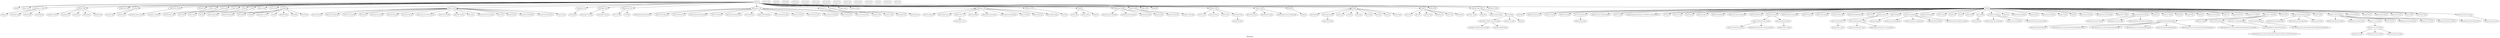 digraph Resources {
    label = "Resources"
    "Archive::Download[apache-storm-0.9.6.tar.gz]" [
        fontsize = 8,
        label = "Archive::Download[apache-storm-0.9.6.tar.gz]"
    ]

    "Anchor[zookeeper::end]" [
        fontsize = 8,
        label = "Anchor[zookeeper::end]"
    ]

    "File[/etc/init.d/kafka]" [
        fontsize = 8,
        label = "File[/etc/init.d/kafka]"
    ]

    "Package[stompjs]" [
        fontsize = 8,
        label = "Package[stompjs]"
    ]

    "Package[cron]" [
        fontsize = 8,
        label = "Package[cron]"
    ]

    "Exec[untar-kafka-package]" [
        fontsize = 8,
        label = "Exec[untar-kafka-package]"
    ]

    "Exec[apt_update]" [
        fontsize = 8,
        label = "Exec[apt_update]"
    ]

    "Archive::Extract[apache-storm-0.9.6]" [
        fontsize = 8,
        label = "Archive::Extract[apache-storm-0.9.6]"
    ]

    "Exec[purge_plugin_transport-couchbase_old]" [
        fontsize = 8,
        label = "Exec[purge_plugin_transport-couchbase_old]"
    ]

    "File[/etc/default/jetty]" [
        fontsize = 8,
        label = "File[/etc/default/jetty]"
    ]

    "Exec[download-kafka-package]" [
        fontsize = 8,
        label = "Exec[download-kafka-package]"
    ]

    "File[/etc/nginx/nginx.conf]" [
        fontsize = 8,
        label = "File[/etc/nginx/nginx.conf]"
    ]

    "File[/opt/jetty/webapps/private.war]" [
        fontsize = 8,
        label = "File[/opt/jetty/webapps/private.war]"
    ]

    "Vcsrepo[/usr/src/servioticy]" [
        fontsize = 8,
        label = "Vcsrepo[/usr/src/servioticy]"
    ]

    "Exec[apache-storm-0.9.6 unpack]" [
        fontsize = 8,
        label = "Exec[apache-storm-0.9.6 unpack]"
    ]

    "File[/etc/nginx/sites-available/localhost.conf]" [
        fontsize = 8,
        label = "File[/etc/nginx/sites-available/localhost.conf]"
    ]

    "Exec[pip_install_Flask]" [
        fontsize = 8,
        label = "Exec[pip_install_Flask]"
    ]

    "File[/var/lib/zookeeper/myid]" [
        fontsize = 8,
        label = "File[/var/lib/zookeeper/myid]"
    ]

    "Class[Stdlib]" [
        fontsize = 8,
        label = "Class[Stdlib]"
    ]

    "Wget::Fetch[jetty_download]" [
        fontsize = 8,
        label = "Wget::Fetch[jetty_download]"
    ]

    "File[/usr/bin/start-servioticy]" [
        fontsize = 8,
        label = "File[/usr/bin/start-servioticy]"
    ]

    "Maven::Environment[maven-env]" [
        fontsize = 8,
        label = "Maven::Environment[maven-env]"
    ]

    "Exec[wget-couchbase-server-source]" [
        fontsize = 8,
        label = "Exec[wget-couchbase-server-source]"
    ]

    "File[/etc/nginx/conf.d/default.conf]" [
        fontsize = 8,
        label = "File[/etc/nginx/conf.d/default.conf]"
    ]

    "Datacat_fragment[127.0.0.1]" [
        fontsize = 8,
        label = "Datacat_fragment[127.0.0.1]"
    ]

    "Anchor[apt::ppa::ppa:webupd8team/java]" [
        fontsize = 8,
        label = "Anchor[apt::ppa::ppa:webupd8team/java]"
    ]

    "Exec[mkdir_datadir_elasticsearch_serviolastic]" [
        fontsize = 8,
        label = "Exec[mkdir_datadir_elasticsearch_serviolastic]"
    ]

    "File[/etc/nginx/conf.d/proxy.conf]" [
        fontsize = 8,
        label = "File[/etc/nginx/conf.d/proxy.conf]"
    ]

    "Exec[jetty_untar]" [
        fontsize = 8,
        label = "Exec[jetty_untar]"
    ]

    "File[/opt/apache-storm-0.9.6/logback/cluster.xml]" [
        fontsize = 8,
        label = "File[/opt/apache-storm-0.9.6/logback/cluster.xml]"
    ]

    "Class[Java::Params]" [
        fontsize = 8,
        label = "Class[Java::Params]"
    ]

    "File_line[cross_origin]" [
        fontsize = 8,
        label = "File_line[cross_origin]"
    ]

    "File[/var/lib/puppet/concat]" [
        fontsize = 8,
        label = "File[/var/lib/puppet/concat]"
    ]

    "Exec[wget-jetty_download]" [
        fontsize = 8,
        label = "Exec[wget-jetty_download]"
    ]

    "Exec[install_plugin_mobz/elasticsearch-head]" [
        fontsize = 8,
        label = "Exec[install_plugin_mobz/elasticsearch-head]"
    ]

    "Exec[maven-untar]" [
        fontsize = 8,
        label = "Exec[maven-untar]"
    ]

    "File[/opt/servioticy-dispatcher/dispatcher-0.4.3-SNAPSHOT-jar-with-dependencies.jar]" [
        fontsize = 8,
        label = "File[/opt/servioticy-dispatcher/dispatcher-0.4.3-SNAPSHOT-jar-with-dependencies.jar]"
    ]

    "Stage[deploy_infra]" [
        fontsize = 8,
        label = "Stage[deploy_infra]"
    ]

    "File[/var/lib/puppet/concat/_etc_nginx_sites-available_localhost.conf/fragments.concat.out]" [
        fontsize = 8,
        label = "File[/var/lib/puppet/concat/_etc_nginx_sites-available_localhost.conf/fragments.concat.out]"
    ]

    "Apt_key[Add key: 7BD9BF62 from Apt::Source nginx]" [
        fontsize = 8,
        label = "Apt_key[Add key: 7BD9BF62 from Apt::Source nginx]"
    ]

    "Exec[stop-jetty]" [
        fontsize = 8,
        label = "Exec[stop-jetty]"
    ]

    "File[/tmp/nginx.d]" [
        fontsize = 8,
        label = "File[/tmp/nginx.d]"
    ]

    "File[/lib/systemd/system/elasticsearch.service]" [
        fontsize = 8,
        label = "File[/lib/systemd/system/elasticsearch.service]"
    ]

    "Exec[set-licence-seen]" [
        fontsize = 8,
        label = "Exec[set-licence-seen]"
    ]

    "File[/usr/local/bin/mvn]" [
        fontsize = 8,
        label = "File[/usr/local/bin/mvn]"
    ]

    "Package[couchbase]" [
        fontsize = 8,
        label = "Package[couchbase]"
    ]

    "File[/var/lib/puppet/concat/_etc_nginx_sites-available_localhost.conf/fragments]" [
        fontsize = 8,
        label = "File[/var/lib/puppet/concat/_etc_nginx_sites-available_localhost.conf/fragments]"
    ]

    "File[/opt/apache-apollo-1.7]" [
        fontsize = 8,
        label = "File[/opt/apache-apollo-1.7]"
    ]

    "File[/etc/elasticsearch/logging.yml]" [
        fontsize = 8,
        label = "File[/etc/elasticsearch/logging.yml]"
    ]

    "File[/home/vagrant/README.txt]" [
        fontsize = 8,
        label = "File[/home/vagrant/README.txt]"
    ]

    "Anchor[apt_key 7BD9BF62 present]" [
        fontsize = 8,
        label = "Anchor[apt_key 7BD9BF62 present]"
    ]

    "File[/opt/servioticy-dispatcher/dispatcher.xml]" [
        fontsize = 8,
        label = "File[/opt/servioticy-dispatcher/dispatcher.xml]"
    ]

    "File[/etc/zookeeper/conf/zoo.cfg]" [
        fontsize = 8,
        label = "File[/etc/zookeeper/conf/zoo.cfg]"
    ]

    "File[/opt/jetty/webapps/root.war]" [
        fontsize = 8,
        label = "File[/opt/jetty/webapps/root.war]"
    ]

    "Anchor[nginx::apt_repo]" [
        fontsize = 8,
        label = "Anchor[nginx::apt_repo]"
    ]

    "File[/var/lib/puppet/concat/_etc_nginx_sites-available_localhost.conf]" [
        fontsize = 8,
        label = "File[/var/lib/puppet/concat/_etc_nginx_sites-available_localhost.conf]"
    ]

    "File[/etc/elasticsearch/serviolastic/scripts]" [
        fontsize = 8,
        label = "File[/etc/elasticsearch/serviolastic/scripts]"
    ]

    "Class[Zookeeper::Os::Debian]" [
        fontsize = 8,
        label = "Class[Zookeeper::Os::Debian]"
    ]

    "Archive[apache-storm-0.9.6]" [
        fontsize = 8,
        label = "Archive[apache-storm-0.9.6]"
    ]

    "File[/opt/servibroker/etc/groups.properties]" [
        fontsize = 8,
        label = "File[/opt/servibroker/etc/groups.properties]"
    ]

    "Exec[add-apt-repository-ppa:chris-lea/node.js]" [
        fontsize = 8,
        label = "Exec[add-apt-repository-ppa:chris-lea/node.js]"
    ]

    "Elasticsearch::Service[serviolastic]" [
        fontsize = 8,
        label = "Elasticsearch::Service[serviolastic]"
    ]

    "Class[Python::Install]" [
        fontsize = 8,
        label = "Class[Python::Install]"
    ]

    "Package[couchbase-server]" [
        fontsize = 8,
        label = "Package[couchbase-server]"
    ]

    "Class[Kafka::Broker::Install]" [
        fontsize = 8,
        label = "Class[Kafka::Broker::Install]"
    ]

    "Zookeeper::Host[127.0.0.1]" [
        fontsize = 8,
        label = "Zookeeper::Host[127.0.0.1]"
    ]

    "File[/usr/share/elasticsearch/bin]" [
        fontsize = 8,
        label = "File[/usr/share/elasticsearch/bin]"
    ]

    "File[/usr/share/elasticsearch/templates_import]" [
        fontsize = 8,
        label = "File[/usr/share/elasticsearch/templates_import]"
    ]

    "Class[Nginx]" [
        fontsize = 8,
        label = "Class[Nginx]"
    ]

    "File[sources.list.d]" [
        fontsize = 8,
        label = "File[sources.list.d]"
    ]

    "Package[python-virtualenv]" [
        fontsize = 8,
        label = "Package[python-virtualenv]"
    ]

    "File[01proxy]" [
        fontsize = 8,
        label = "File[01proxy]"
    ]

    "File[/opt/servioticy-dispatcher]" [
        fontsize = 8,
        label = "File[/opt/servioticy-dispatcher]"
    ]

    "Vcsrepo[/opt/servioticy-bridge]" [
        fontsize = 8,
        label = "Vcsrepo[/opt/servioticy-bridge]"
    ]

    "File[/home/vagrant/README.demos.txt]" [
        fontsize = 8,
        label = "File[/home/vagrant/README.demos.txt]"
    ]

    "File[/var/log/kafka]" [
        fontsize = 8,
        label = "File[/var/log/kafka]"
    ]

    "File[/data/demo]" [
        fontsize = 8,
        label = "File[/data/demo]"
    ]

    "File[/etc/init.d/elasticsearch]" [
        fontsize = 8,
        label = "File[/etc/init.d/elasticsearch]"
    ]

    "Archive[apache-apollo-1.7]" [
        fontsize = 8,
        label = "Archive[apache-apollo-1.7]"
    ]

    "Python::Pip[simplejson]" [
        fontsize = 8,
        label = "Python::Pip[simplejson]"
    ]

    "Anchor[python::end]" [
        fontsize = 8,
        label = "Anchor[python::end]"
    ]

    "Class[Kafka::Broker::Config]" [
        fontsize = 8,
        label = "Class[Kafka::Broker::Config]"
    ]

    "File[/var/lib/puppet/concat/_etc_nginx_sites-available_localhost.conf/fragments/500_fd0b234173aed6ab4786b7032214c741]" [
        fontsize = 8,
        label = "File[/var/lib/puppet/concat/_etc_nginx_sites-available_localhost.conf/fragments/500_fd0b234173aed6ab4786b7032214c741]"
    ]

    "Anchor[apt::ppa::ppa:chris-lea/node.js]" [
        fontsize = 8,
        label = "Anchor[apt::ppa::ppa:chris-lea/node.js]"
    ]

    "File[/var/nginx/client_body_temp]" [
        fontsize = 8,
        label = "File[/var/nginx/client_body_temp]"
    ]

    "Anchor[elasticsearch::begin]" [
        fontsize = 8,
        label = "Anchor[elasticsearch::begin]"
    ]

    "Class[Stdlib::Stages]" [
        fontsize = 8,
        label = "Class[Stdlib::Stages]"
    ]

    "Elasticsearch::Service::Init[serviolastic]" [
        fontsize = 8,
        label = "Elasticsearch::Service::Init[serviolastic]"
    ]

    "Concat[/etc/nginx/sites-available/localhost.conf]" [
        fontsize = 8,
        label = "Concat[/etc/nginx/sites-available/localhost.conf]"
    ]

    "Group[kafka]" [
        fontsize = 8,
        label = "Group[kafka]"
    ]

    "Apt::Ppa[ppa:webupd8team/java]" [
        fontsize = 8,
        label = "Apt::Ppa[ppa:webupd8team/java]"
    ]

    "File[/var/log/zookeeper]" [
        fontsize = 8,
        label = "File[/var/log/zookeeper]"
    ]

    "Stage[deploy]" [
        fontsize = 8,
        label = "Stage[deploy]"
    ]

    "Exec[concat_/etc/nginx/sites-available/localhost.conf]" [
        fontsize = 8,
        label = "Exec[concat_/etc/nginx/sites-available/localhost.conf]"
    ]

    "Exec[apache-apollo-1.7 unpack]" [
        fontsize = 8,
        label = "Exec[apache-apollo-1.7 unpack]"
    ]

    "File[/data/elasticsearch]" [
        fontsize = 8,
        label = "File[/data/elasticsearch]"
    ]

    "Anchor[nginx::package::end]" [
        fontsize = 8,
        label = "Anchor[nginx::package::end]"
    ]

    "Class[Java::Config]" [
        fontsize = 8,
        label = "Class[Java::Config]"
    ]

    "Class[Elasticsearch]" [
        fontsize = 8,
        label = "Class[Elasticsearch]"
    ]

    "Class[Apt::Update]" [
        fontsize = 8,
        label = "Class[Apt::Update]"
    ]

    "File[/etc/elasticsearch/elasticsearch.yml]" [
        fontsize = 8,
        label = "File[/etc/elasticsearch/elasticsearch.yml]"
    ]

    "File[/etc/elasticsearch]" [
        fontsize = 8,
        label = "File[/etc/elasticsearch]"
    ]

    "File[/tmp/mysql-server.response]" [
        fontsize = 8,
        label = "File[/tmp/mysql-server.response]"
    ]

    "File[/var/lib/puppet/concat/bin]" [
        fontsize = 8,
        label = "File[/var/lib/puppet/concat/bin]"
    ]

    "Apt::Key[Add key: 7BD9BF62 from Apt::Source nginx]" [
        fontsize = 8,
        label = "Apt::Key[Add key: 7BD9BF62 from Apt::Source nginx]"
    ]

    "Class[Motd]" [
        fontsize = 8,
        label = "Class[Motd]"
    ]

    "Class[Git]" [
        fontsize = 8,
        label = "Class[Git]"
    ]

    "File[/opt/kafka-2.10-0.8.2.2]" [
        fontsize = 8,
        label = "File[/opt/kafka-2.10-0.8.2.2]"
    ]

    "Exec[add-apt-repository-ppa:webupd8team/java]" [
        fontsize = 8,
        label = "Exec[add-apt-repository-ppa:webupd8team/java]"
    ]

    "Anchor[nginx::begin]" [
        fontsize = 8,
        label = "Anchor[nginx::begin]"
    ]

    "Class[Nginx::Params]" [
        fontsize = 8,
        label = "Class[Nginx::Params]"
    ]

    "File[/data/couchbase]" [
        fontsize = 8,
        label = "File[/data/couchbase]"
    ]

    "Anchor[nginx::package::begin]" [
        fontsize = 8,
        label = "Anchor[nginx::package::begin]"
    ]

    "File[/etc/nginx/sites-enabled]" [
        fontsize = 8,
        label = "File[/etc/nginx/sites-enabled]"
    ]

    "Service[jetty]" [
        fontsize = 8,
        label = "Service[jetty]"
    ]

    "Augeas[defaults_serviolastic]" [
        fontsize = 8,
        label = "Augeas[defaults_serviolastic]"
    ]

    "Class[Motd::Params]" [
        fontsize = 8,
        label = "Class[Motd::Params]"
    ]

    "Package[unzip]" [
        fontsize = 8,
        label = "Package[unzip]"
    ]

    "Augeas[/etc/default/elasticsearch]" [
        fontsize = 8,
        label = "Augeas[/etc/default/elasticsearch]"
    ]

    "Exec[install_plugin_transport-couchbase]" [
        fontsize = 8,
        label = "Exec[install_plugin_transport-couchbase]"
    ]

    "File[/usr/share/elasticsearch/scripts]" [
        fontsize = 8,
        label = "File[/usr/share/elasticsearch/scripts]"
    ]

    "Anchor[zookeeper::install::begin]" [
        fontsize = 8,
        label = "Anchor[zookeeper::install::begin]"
    ]

    "File[localhost.conf symlink]" [
        fontsize = 8,
        label = "File[localhost.conf symlink]"
    ]

    "File[/opt/kafka/config/server.properties]" [
        fontsize = 8,
        label = "File[/opt/kafka/config/server.properties]"
    ]

    "Class[Kafka]" [
        fontsize = 8,
        label = "Class[Kafka]"
    ]

    "File[/data]" [
        fontsize = 8,
        label = "File[/data]"
    ]

    "Class[Nginx::Config]" [
        fontsize = 8,
        label = "Class[Nginx::Config]"
    ]

    "File[/data/userDB]" [
        fontsize = 8,
        label = "File[/data/userDB]"
    ]

    "File[/usr/share/elasticsearch]" [
        fontsize = 8,
        label = "File[/usr/share/elasticsearch]"
    ]

    "Cron[zookeeper-cleanup]" [
        fontsize = 8,
        label = "Cron[zookeeper-cleanup]"
    ]

    "Python::Pip[Flask]" [
        fontsize = 8,
        label = "Python::Pip[Flask]"
    ]

    "Apt::Ppa[ppa:chris-lea/node.js]" [
        fontsize = 8,
        label = "Apt::Ppa[ppa:chris-lea/node.js]"
    ]

    "Service[elasticsearch-instance-serviolastic]" [
        fontsize = 8,
        label = "Service[elasticsearch-instance-serviolastic]"
    ]

    "Package[python-software-properties]" [
        fontsize = 8,
        label = "Package[python-software-properties]"
    ]

    "Concat::Fragment[localhost-header]" [
        fontsize = 8,
        label = "Concat::Fragment[localhost-header]"
    ]

    "Class[Zookeeper::Service]" [
        fontsize = 8,
        label = "Class[Zookeeper::Service]"
    ]

    "Class[Zookeeper::Install]" [
        fontsize = 8,
        label = "Class[Zookeeper::Install]"
    ]

    "Package[curl]" [
        fontsize = 8,
        label = "Package[curl]"
    ]

    "File[/opt/servibroker/etc/apollo.xml]" [
        fontsize = 8,
        label = "File[/opt/servibroker/etc/apollo.xml]"
    ]

    "Anchor[apt::source::nginx]" [
        fontsize = 8,
        label = "Anchor[apt::source::nginx]"
    ]

    "File[/usr/share/elasticsearch/plugins/head/.name]" [
        fontsize = 8,
        label = "File[/usr/share/elasticsearch/plugins/head/.name]"
    ]

    "Anchor[apt::update]" [
        fontsize = 8,
        label = "Anchor[apt::update]"
    ]

    "Class[Kafka::Broker::Service]" [
        fontsize = 8,
        label = "Class[Kafka::Broker::Service]"
    ]

    "File[/opt/jetty/start.ini]" [
        fontsize = 8,
        label = "File[/opt/jetty/start.ini]"
    ]

    "Exec[pip_install_simplejson]" [
        fontsize = 8,
        label = "Exec[pip_install_simplejson]"
    ]

    "File[/usr/share/elasticsearch/plugins/transport-couchbase/.name]" [
        fontsize = 8,
        label = "File[/usr/share/elasticsearch/plugins/transport-couchbase/.name]"
    ]

    "Class[Elasticsearch::Config]" [
        fontsize = 8,
        label = "Class[Elasticsearch::Config]"
    ]

    "Package[python-dev]" [
        fontsize = 8,
        label = "Package[python-dev]"
    ]

    "Group[vagrant]" [
        fontsize = 8,
        label = "Group[vagrant]"
    ]

    "Anchor[java::end]" [
        fontsize = 8,
        label = "Anchor[java::end]"
    ]

    "Class[Python]" [
        fontsize = 8,
        label = "Class[Python]"
    ]

    "Anchor[java::begin:]" [
        fontsize = 8,
        label = "Anchor[java::begin:]"
    ]

    "File[/var/nginx/proxy_temp]" [
        fontsize = 8,
        label = "File[/var/nginx/proxy_temp]"
    ]

    "Schedule[daily]" [
        fontsize = 8,
        label = "Schedule[daily]"
    ]

    "File[/var/lib/puppet/concat/_etc_nginx_sites-available_localhost.conf/fragments.concat]" [
        fontsize = 8,
        label = "File[/var/lib/puppet/concat/_etc_nginx_sites-available_localhost.conf/fragments.concat]"
    ]

    "Exec[rm-on-error-apache-apollo-1.7.tar.gz]" [
        fontsize = 8,
        label = "Exec[rm-on-error-apache-apollo-1.7.tar.gz]"
    ]

    "Exec[update-java-alternatives]" [
        fontsize = 8,
        label = "Exec[update-java-alternatives]"
    ]

    "File[/home/vagrant/LICENSE.txt]" [
        fontsize = 8,
        label = "File[/home/vagrant/LICENSE.txt]"
    ]

    "Package[java]" [
        fontsize = 8,
        label = "Package[java]"
    ]

    "File[/etc/zookeeper/conf/environment]" [
        fontsize = 8,
        label = "File[/etc/zookeeper/conf/environment]"
    ]

    "Service[nginx]" [
        fontsize = 8,
        label = "Service[nginx]"
    ]

    "Exec[stop_couchbase]" [
        fontsize = 8,
        label = "Exec[stop_couchbase]"
    ]

    "Archive::Extract[apache-apollo-1.7]" [
        fontsize = 8,
        label = "Archive::Extract[apache-apollo-1.7]"
    ]

    "File[/var/log/jetty]" [
        fontsize = 8,
        label = "File[/var/log/jetty]"
    ]

    "File[/etc/nginx/conf.mail.d/vhost_autogen.conf]" [
        fontsize = 8,
        label = "File[/etc/nginx/conf.mail.d/vhost_autogen.conf]"
    ]

    "Package[nginx]" [
        fontsize = 8,
        label = "Package[nginx]"
    ]

    "User[kafka]" [
        fontsize = 8,
        label = "User[kafka]"
    ]

    "Package[vim]" [
        fontsize = 8,
        label = "Package[vim]"
    ]

    "Class[Zookeeper]" [
        fontsize = 8,
        label = "Class[Zookeeper]"
    ]

    "File[/etc/elasticsearch/serviolastic/logging.yml]" [
        fontsize = 8,
        label = "File[/etc/elasticsearch/serviolastic/logging.yml]"
    ]

    "File[/etc/elasticsearch/serviolastic]" [
        fontsize = 8,
        label = "File[/etc/elasticsearch/serviolastic]"
    ]

    "File[/etc/nginx/sites-available]" [
        fontsize = 8,
        label = "File[/etc/nginx/sites-available]"
    ]

    "File[/etc/nginx/conf.mail.d]" [
        fontsize = 8,
        label = "File[/etc/nginx/conf.mail.d]"
    ]

    "Exec[create_package_dir_elasticsearch]" [
        fontsize = 8,
        label = "Exec[create_package_dir_elasticsearch]"
    ]

    "Class[Kafka::Params]" [
        fontsize = 8,
        label = "Class[Kafka::Params]"
    ]

    "File[/etc/apt/sources.list.d/webupd8team-java-precise.list]" [
        fontsize = 8,
        label = "File[/etc/apt/sources.list.d/webupd8team-java-precise.list]"
    ]

    "Nginx::Resource::Location[localhost-default]" [
        fontsize = 8,
        label = "Nginx::Resource::Location[localhost-default]"
    ]

    "File[/home/vagrant/.bash_aliases]" [
        fontsize = 8,
        label = "File[/home/vagrant/.bash_aliases]"
    ]

    "Anchor[python::begin]" [
        fontsize = 8,
        label = "Anchor[python::begin]"
    ]

    "Exec[apt_get_update_for_nginx]" [
        fontsize = 8,
        label = "Exec[apt_get_update_for_nginx]"
    ]

    "Schedule[never]" [
        fontsize = 8,
        label = "Schedule[never]"
    ]

    "Exec[download_package_elasticsearch]" [
        fontsize = 8,
        label = "Exec[download_package_elasticsearch]"
    ]

    "File[/etc/zookeeper/conf/log4j.properties]" [
        fontsize = 8,
        label = "File[/etc/zookeeper/conf/log4j.properties]"
    ]

    "Exec[rm-on-error-apache-storm-0.9.6.tar.gz]" [
        fontsize = 8,
        label = "Exec[rm-on-error-apache-storm-0.9.6.tar.gz]"
    ]

    "Class[Python::Config]" [
        fontsize = 8,
        label = "Class[Python::Config]"
    ]

    "File[/opt/kafka/config]" [
        fontsize = 8,
        label = "File[/opt/kafka/config]"
    ]

    "File[/etc/nginx]" [
        fontsize = 8,
        label = "File[/etc/nginx]"
    ]

    "Class[Zookeeper::Config]" [
        fontsize = 8,
        label = "Class[Zookeeper::Config]"
    ]

    "File[nginx.list]" [
        fontsize = 8,
        label = "File[nginx.list]"
    ]

    "File[/opt/servibroker/etc/users.properties]" [
        fontsize = 8,
        label = "File[/opt/servibroker/etc/users.properties]"
    ]

    "Schedule[puppet]" [
        fontsize = 8,
        label = "Schedule[puppet]"
    ]

    "Package[oracle-java7-installer]" [
        fontsize = 8,
        label = "Package[oracle-java7-installer]"
    ]

    "Class[Nginx::Service]" [
        fontsize = 8,
        label = "Class[Nginx::Service]"
    ]

    "Elasticsearch::Plugin[transport-couchbase]" [
        fontsize = 8,
        label = "Elasticsearch::Plugin[transport-couchbase]"
    ]

    "File[/usr/share/elasticsearch/lib]" [
        fontsize = 8,
        label = "File[/usr/share/elasticsearch/lib]"
    ]

    "Package[forever]" [
        fontsize = 8,
        label = "Package[forever]"
    ]

    "Stage[setup_app]" [
        fontsize = 8,
        label = "Stage[setup_app]"
    ]

    "File[/etc/nginx/conf.d/vhost_autogen.conf]" [
        fontsize = 8,
        label = "File[/etc/nginx/conf.d/vhost_autogen.conf]"
    ]

    "Package[zookeeper]" [
        fontsize = 8,
        label = "Package[zookeeper]"
    ]

    "File[/opt/jetty]" [
        fontsize = 8,
        label = "File[/opt/jetty]"
    ]

    "User[vagrant]" [
        fontsize = 8,
        label = "User[vagrant]"
    ]

    "Exec[set-licence-selected]" [
        fontsize = 8,
        label = "Exec[set-licence-selected]"
    ]

    "Package[nodejs]" [
        fontsize = 8,
        label = "Package[nodejs]"
    ]

    "File[/var/lib/puppet/concat/_etc_nginx_sites-available_localhost.conf/fragments/699_localhost-footer]" [
        fontsize = 8,
        label = "File[/var/lib/puppet/concat/_etc_nginx_sites-available_localhost.conf/fragments/699_localhost-footer]"
    ]

    "File[/var/nginx]" [
        fontsize = 8,
        label = "File[/var/nginx]"
    ]

    "File[/opt/servibroker]" [
        fontsize = 8,
        label = "File[/opt/servibroker]"
    ]

    "File[/opt/kafka]" [
        fontsize = 8,
        label = "File[/opt/kafka]"
    ]

    "Stage[main]" [
        fontsize = 8,
        label = "Stage[main]"
    ]

    "File[/etc/motd.tail]" [
        fontsize = 8,
        label = "File[/etc/motd.tail]"
    ]

    "Package[make]" [
        fontsize = 8,
        label = "Package[make]"
    ]

    "Filebucket[puppet]" [
        fontsize = 8,
        label = "Filebucket[puppet]"
    ]

    "File[/var/lib/puppet/concat/_etc_nginx_sites-available_localhost.conf/fragments/001_localhost-header]" [
        fontsize = 8,
        label = "File[/var/lib/puppet/concat/_etc_nginx_sites-available_localhost.conf/fragments/001_localhost-header]"
    ]

    "Anchor[nginx::end]" [
        fontsize = 8,
        label = "Anchor[nginx::end]"
    ]

    "Class[Java]" [
        fontsize = 8,
        label = "Class[Java]"
    ]

    "Vcsrepo[/opt/servioticy-indices]" [
        fontsize = 8,
        label = "Vcsrepo[/opt/servioticy-indices]"
    ]

    "File[/var/lib/zookeeper]" [
        fontsize = 8,
        label = "File[/var/lib/zookeeper]"
    ]

    "Schedule[hourly]" [
        fontsize = 8,
        label = "Schedule[hourly]"
    ]

    "Package[g++]" [
        fontsize = 8,
        label = "Package[g++]"
    ]

    "Package[mysql-server-5.5]" [
        fontsize = 8,
        label = "Package[mysql-server-5.5]"
    ]

    "Vcsrepo[/opt/servioticy-composer]" [
        fontsize = 8,
        label = "Vcsrepo[/opt/servioticy-composer]"
    ]

    "File[preferences.d]" [
        fontsize = 8,
        label = "File[preferences.d]"
    ]

    "Package[git]" [
        fontsize = 8,
        label = "Package[git]"
    ]

    "Exec[purge_plugin_head_old]" [
        fontsize = 8,
        label = "Exec[purge_plugin_head_old]"
    ]

    "Exec[mkdir_configdir_elasticsearch_serviolastic]" [
        fontsize = 8,
        label = "Exec[mkdir_configdir_elasticsearch_serviolastic]"
    ]

    "Class[Elasticsearch::Package]" [
        fontsize = 8,
        label = "Class[Elasticsearch::Package]"
    ]

    "File[/usr/bin/mvn]" [
        fontsize = 8,
        label = "File[/usr/bin/mvn]"
    ]

    "Stage[deploy_app]" [
        fontsize = 8,
        label = "Stage[deploy_app]"
    ]

    "Schedule[monthly]" [
        fontsize = 8,
        label = "Schedule[monthly]"
    ]

    "Concat::Fragment[localhost-footer]" [
        fontsize = 8,
        label = "Concat::Fragment[localhost-footer]"
    ]

    "Nginx::Resource::Vhost[localhost]" [
        fontsize = 8,
        label = "Nginx::Resource::Vhost[localhost]"
    ]

    "Exec[create_broker]" [
        fontsize = 8,
        label = "Exec[create_broker]"
    ]

    "Class[Nginx::Package]" [
        fontsize = 8,
        label = "Class[Nginx::Package]"
    ]

    "Elasticsearch::Plugin[mobz/elasticsearch-head]" [
        fontsize = 8,
        label = "Elasticsearch::Plugin[mobz/elasticsearch-head]"
    ]

    "File[/tmp/nginx.mail.d]" [
        fontsize = 8,
        label = "File[/tmp/nginx.mail.d]"
    ]

    "Exec[apt-get update]" [
        fontsize = 8,
        label = "Exec[apt-get update]"
    ]

    "Package[python]" [
        fontsize = 8,
        label = "Package[python]"
    ]

    "Class[Apt::Params]" [
        fontsize = 8,
        label = "Class[Apt::Params]"
    ]

    "Schedule[weekly]" [
        fontsize = 8,
        label = "Schedule[weekly]"
    ]

    "Package[wget]" [
        fontsize = 8,
        label = "Package[wget]"
    ]

    "File[/etc/init.d/jetty]" [
        fontsize = 8,
        label = "File[/etc/init.d/jetty]"
    ]

    "File[/etc/nginx/sites-enabled/default]" [
        fontsize = 8,
        label = "File[/etc/nginx/sites-enabled/default]"
    ]

    "File[/etc/nginx/conf.d/example_ssl.conf]" [
        fontsize = 8,
        label = "File[/etc/nginx/conf.d/example_ssl.conf]"
    ]

    "Stage[setup]" [
        fontsize = 8,
        label = "Stage[setup]"
    ]

    "Elasticsearch::Instance[serviolastic]" [
        fontsize = 8,
        label = "Elasticsearch::Instance[serviolastic]"
    ]

    "Anchor[zookeeper::install::end]" [
        fontsize = 8,
        label = "Anchor[zookeeper::install::end]"
    ]

    "File[/opt/elasticsearch/swdl]" [
        fontsize = 8,
        label = "File[/opt/elasticsearch/swdl]"
    ]

    "File[/usr/share/elasticsearch/plugins]" [
        fontsize = 8,
        label = "File[/usr/share/elasticsearch/plugins]"
    ]

    "File[/home/vagrant/VERSION.txt]" [
        fontsize = 8,
        label = "File[/home/vagrant/VERSION.txt]"
    ]

    "Class[Settings]" [
        fontsize = 8,
        label = "Class[Settings]"
    ]

    "File[/etc/zookeeper/conf]" [
        fontsize = 8,
        label = "File[/etc/zookeeper/conf]"
    ]

    "Concat::Fragment[fd0b234173aed6ab4786b7032214c741]" [
        fontsize = 8,
        label = "Concat::Fragment[fd0b234173aed6ab4786b7032214c741]"
    ]

    "File[/etc/apt/sources.list.d/chris-lea-node_js-precise.list]" [
        fontsize = 8,
        label = "File[/etc/apt/sources.list.d/chris-lea-node_js-precise.list]"
    ]

    "File[/etc/elasticsearch/serviolastic/elasticsearch.yml]" [
        fontsize = 8,
        label = "File[/etc/elasticsearch/serviolastic/elasticsearch.yml]"
    ]

    "File[sources.list]" [
        fontsize = 8,
        label = "File[sources.list]"
    ]

    "Exec[build_servioticy]" [
        fontsize = 8,
        label = "Exec[build_servioticy]"
    ]

    "Service[zookeeper]" [
        fontsize = 8,
        label = "Service[zookeeper]"
    ]

    "File[/home/vagrant/downloads/]" [
        fontsize = 8,
        label = "File[/home/vagrant/downloads/]"
    ]

    "Exec[wget-fetch-maven]" [
        fontsize = 8,
        label = "Exec[wget-fetch-maven]"
    ]

    "Class[Maven::Maven]" [
        fontsize = 8,
        label = "Class[Maven::Maven]"
    ]

    "File[/usr/bin/stop-servioticy]" [
        fontsize = 8,
        label = "File[/usr/bin/stop-servioticy]"
    ]

    "Service[kafka]" [
        fontsize = 8,
        label = "Service[kafka]"
    ]

    "Stage[setup_infra]" [
        fontsize = 8,
        label = "Stage[setup_infra]"
    ]

    "Wget::Fetch[fetch-maven]" [
        fontsize = 8,
        label = "Wget::Fetch[fetch-maven]"
    ]

    "File[/etc/nginx/conf.d]" [
        fontsize = 8,
        label = "File[/etc/nginx/conf.d]"
    ]

    "File[/etc/init.d/elasticsearch-serviolastic]" [
        fontsize = 8,
        label = "File[/etc/init.d/elasticsearch-serviolastic]"
    ]

    "File[/etc/zookeeper/conf/myid]" [
        fontsize = 8,
        label = "File[/etc/zookeeper/conf/myid]"
    ]

    "Anchor[zookeeper::start]" [
        fontsize = 8,
        label = "Anchor[zookeeper::start]"
    ]

    "Package[zookeeperd]" [
        fontsize = 8,
        label = "Package[zookeeperd]"
    ]

    "Exec[download archive apache-storm-0.9.6.tar.gz and check sum]" [
        fontsize = 8,
        label = "Exec[download archive apache-storm-0.9.6.tar.gz and check sum]"
    ]

    "File[/var/lib/puppet/concat/bin/concatfragments.sh]" [
        fontsize = 8,
        label = "File[/var/lib/puppet/concat/bin/concatfragments.sh]"
    ]

    "Class[Concat::Setup]" [
        fontsize = 8,
        label = "Class[Concat::Setup]"
    ]

    "File[/home/vagrant/.mavenrc]" [
        fontsize = 8,
        label = "File[/home/vagrant/.mavenrc]"
    ]

    "Exec[run_userDB]" [
        fontsize = 8,
        label = "Exec[run_userDB]"
    ]

    "Class[Wget]" [
        fontsize = 8,
        label = "Class[Wget]"
    ]

    "Stage[runtime]" [
        fontsize = 8,
        label = "Stage[runtime]"
    ]

    "Package[gunicorn]" [
        fontsize = 8,
        label = "Package[gunicorn]"
    ]

    "Class[Jetty]" [
        fontsize = 8,
        label = "Class[Jetty]"
    ]

    "Class[Apt]" [
        fontsize = 8,
        label = "Class[Apt]"
    ]

    "Class[Kafka::Broker]" [
        fontsize = 8,
        label = "Class[Kafka::Broker]"
    ]

    "File[/var/log/elasticsearch]" [
        fontsize = 8,
        label = "File[/var/log/elasticsearch]"
    ]

    "Archive::Download[apache-apollo-1.7.tar.gz]" [
        fontsize = 8,
        label = "Archive::Download[apache-apollo-1.7.tar.gz]"
    ]

    "File[/opt/servioticy_scripts]" [
        fontsize = 8,
        label = "File[/opt/servioticy_scripts]"
    ]

    "Class[Nginx::Package::Debian]" [
        fontsize = 8,
        label = "Class[Nginx::Package::Debian]"
    ]

    "Package[python-pip]" [
        fontsize = 8,
        label = "Package[python-pip]"
    ]

    "Wget::Fetch[couchbase-server-source]" [
        fontsize = 8,
        label = "Wget::Fetch[couchbase-server-source]"
    ]

    "Package[elasticsearch]" [
        fontsize = 8,
        label = "Package[elasticsearch]"
    ]

    "File[old-proxy-file]" [
        fontsize = 8,
        label = "File[old-proxy-file]"
    ]

    "Class[Elasticsearch::Params]" [
        fontsize = 8,
        label = "Class[Elasticsearch::Params]"
    ]

    "Exec[download archive apache-apollo-1.7.tar.gz and check sum]" [
        fontsize = 8,
        label = "Exec[download archive apache-apollo-1.7.tar.gz and check sum]"
    ]

    "Apt::Source[nginx]" [
        fontsize = 8,
        label = "Apt::Source[nginx]"
    ]

    "Class[Main]" [
        fontsize = 8,
        label = "Class[Main]"
    ]

    "File[/var/lib/kafka]" [
        fontsize = 8,
        label = "File[/var/lib/kafka]"
    ]

    "File[/usr/share/elasticsearch/data]" [
        fontsize = 8,
        label = "File[/usr/share/elasticsearch/data]"
    ]

    "Archive[apache-storm-0.9.6]" -> "Archive::Download[apache-storm-0.9.6.tar.gz]" [
        fontsize = 8
    ]

    "Class[Zookeeper]" -> "Anchor[zookeeper::end]" [
        fontsize = 8
    ]

    "Class[Kafka::Broker::Service]" -> "File[/etc/init.d/kafka]" [
        fontsize = 8
    ]

    "Class[Main]" -> "Package[stompjs]" [
        fontsize = 8
    ]

    "Class[Zookeeper::Os::Debian]" -> "Package[cron]" [
        fontsize = 8
    ]

    "Class[Kafka]" -> "Exec[untar-kafka-package]" [
        fontsize = 8
    ]

    "Class[Apt::Update]" -> "Exec[apt_update]" [
        fontsize = 8
    ]

    "Archive[apache-storm-0.9.6]" -> "Archive::Extract[apache-storm-0.9.6]" [
        fontsize = 8
    ]

    "Elasticsearch::Plugin[transport-couchbase]" -> "Exec[purge_plugin_transport-couchbase_old]" [
        fontsize = 8
    ]

    "Class[Jetty]" -> "File[/etc/default/jetty]" [
        fontsize = 8
    ]

    "Class[Kafka]" -> "Exec[download-kafka-package]" [
        fontsize = 8
    ]

    "Class[Nginx::Config]" -> "File[/etc/nginx/nginx.conf]" [
        fontsize = 8
    ]

    "Class[Main]" -> "File[/opt/jetty/webapps/private.war]" [
        fontsize = 8
    ]

    "Class[Main]" -> "Vcsrepo[/usr/src/servioticy]" [
        fontsize = 8
    ]

    "Archive::Extract[apache-storm-0.9.6]" -> "Exec[apache-storm-0.9.6 unpack]" [
        fontsize = 8
    ]

    "Concat[/etc/nginx/sites-available/localhost.conf]" -> "File[/etc/nginx/sites-available/localhost.conf]" [
        fontsize = 8
    ]

    "Python::Pip[Flask]" -> "Exec[pip_install_Flask]" [
        fontsize = 8
    ]

    "Class[Zookeeper::Config]" -> "File[/var/lib/zookeeper/myid]" [
        fontsize = 8
    ]

    "Stage[main]" -> "Class[Stdlib]" [
        fontsize = 8
    ]

    "Class[Jetty]" -> "Wget::Fetch[jetty_download]" [
        fontsize = 8
    ]

    "Class[Main]" -> "File[/usr/bin/start-servioticy]" [
        fontsize = 8
    ]

    "Class[Main]" -> "Maven::Environment[maven-env]" [
        fontsize = 8
    ]

    "Wget::Fetch[couchbase-server-source]" -> "Exec[wget-couchbase-server-source]" [
        fontsize = 8
    ]

    "Class[Nginx::Config]" -> "File[/etc/nginx/conf.d/default.conf]" [
        fontsize = 8
    ]

    "Zookeeper::Host[127.0.0.1]" -> "Datacat_fragment[127.0.0.1]" [
        fontsize = 8
    ]

    "Apt::Ppa[ppa:webupd8team/java]" -> "Anchor[apt::ppa::ppa:webupd8team/java]" [
        fontsize = 8
    ]

    "Elasticsearch::Instance[serviolastic]" -> "Exec[mkdir_datadir_elasticsearch_serviolastic]" [
        fontsize = 8
    ]

    "Class[Nginx::Config]" -> "File[/etc/nginx/conf.d/proxy.conf]" [
        fontsize = 8
    ]

    "Class[Jetty]" -> "Exec[jetty_untar]" [
        fontsize = 8
    ]

    "Class[Main]" -> "File[/opt/apache-storm-0.9.6/logback/cluster.xml]" [
        fontsize = 8
    ]

    "Stage[main]" -> "Class[Java::Params]" [
        fontsize = 8
    ]

    "Class[Main]" -> "File_line[cross_origin]" [
        fontsize = 8
    ]

    "Class[Concat::Setup]" -> "File[/var/lib/puppet/concat]" [
        fontsize = 8
    ]

    "Wget::Fetch[jetty_download]" -> "Exec[wget-jetty_download]" [
        fontsize = 8
    ]

    "Elasticsearch::Plugin[mobz/elasticsearch-head]" -> "Exec[install_plugin_mobz/elasticsearch-head]" [
        fontsize = 8
    ]

    "Class[Maven::Maven]" -> "Exec[maven-untar]" [
        fontsize = 8
    ]

    "Class[Main]" -> "File[/opt/servioticy-dispatcher/dispatcher-0.4.3-SNAPSHOT-jar-with-dependencies.jar]" [
        fontsize = 8
    ]

    "Concat[/etc/nginx/sites-available/localhost.conf]" -> "File[/var/lib/puppet/concat/_etc_nginx_sites-available_localhost.conf/fragments.concat.out]" [
        fontsize = 8
    ]

    "Apt::Key[Add key: 7BD9BF62 from Apt::Source nginx]" -> "Apt_key[Add key: 7BD9BF62 from Apt::Source nginx]" [
        fontsize = 8
    ]

    "Class[Main]" -> "Exec[stop-jetty]" [
        fontsize = 8
    ]

    "Class[Nginx::Config]" -> "File[/tmp/nginx.d]" [
        fontsize = 8
    ]

    "Class[Elasticsearch::Config]" -> "File[/lib/systemd/system/elasticsearch.service]" [
        fontsize = 8
    ]

    "Class[Main]" -> "Exec[set-licence-seen]" [
        fontsize = 8
    ]

    "Class[Maven::Maven]" -> "File[/usr/local/bin/mvn]" [
        fontsize = 8
    ]

    "Class[Main]" -> "Package[couchbase]" [
        fontsize = 8
    ]

    "Concat[/etc/nginx/sites-available/localhost.conf]" -> "File[/var/lib/puppet/concat/_etc_nginx_sites-available_localhost.conf/fragments]" [
        fontsize = 8
    ]

    "Class[Main]" -> "File[/opt/apache-apollo-1.7]" [
        fontsize = 8
    ]

    "Class[Elasticsearch::Config]" -> "File[/etc/elasticsearch/logging.yml]" [
        fontsize = 8
    ]

    "Class[Main]" -> "File[/home/vagrant/README.txt]" [
        fontsize = 8
    ]

    "Apt::Key[Add key: 7BD9BF62 from Apt::Source nginx]" -> "Anchor[apt_key 7BD9BF62 present]" [
        fontsize = 8
    ]

    "Class[Main]" -> "File[/opt/servioticy-dispatcher/dispatcher.xml]" [
        fontsize = 8
    ]

    "Class[Zookeeper::Config]" -> "File[/etc/zookeeper/conf/zoo.cfg]" [
        fontsize = 8
    ]

    "Class[Main]" -> "File[/opt/jetty/webapps/root.war]" [
        fontsize = 8
    ]

    "Class[Nginx::Package::Debian]" -> "Anchor[nginx::apt_repo]" [
        fontsize = 8
    ]

    "Concat[/etc/nginx/sites-available/localhost.conf]" -> "File[/var/lib/puppet/concat/_etc_nginx_sites-available_localhost.conf]" [
        fontsize = 8
    ]

    "Elasticsearch::Instance[serviolastic]" -> "File[/etc/elasticsearch/serviolastic/scripts]" [
        fontsize = 8
    ]

    "Stage[main]" -> "Class[Zookeeper::Os::Debian]" [
        fontsize = 8
    ]

    "Class[Main]" -> "Archive[apache-storm-0.9.6]" [
        fontsize = 8
    ]

    "Class[Main]" -> "File[/opt/servibroker/etc/groups.properties]" [
        fontsize = 8
    ]

    "Apt::Ppa[ppa:chris-lea/node.js]" -> "Exec[add-apt-repository-ppa:chris-lea/node.js]" [
        fontsize = 8
    ]

    "Elasticsearch::Instance[serviolastic]" -> "Elasticsearch::Service[serviolastic]" [
        fontsize = 8
    ]

    "Stage[main]" -> "Class[Python::Install]" [
        fontsize = 8
    ]

    "Class[Main]" -> "Package[couchbase-server]" [
        fontsize = 8
    ]

    "Stage[main]" -> "Class[Kafka::Broker::Install]" [
        fontsize = 8
    ]

    "Class[Zookeeper::Config]" -> "Zookeeper::Host[127.0.0.1]" [
        fontsize = 8
    ]

    "Class[Elasticsearch::Config]" -> "File[/usr/share/elasticsearch/bin]" [
        fontsize = 8
    ]

    "Class[Elasticsearch::Config]" -> "File[/usr/share/elasticsearch/templates_import]" [
        fontsize = 8
    ]

    "Stage[main]" -> "Class[Nginx]" [
        fontsize = 8
    ]

    "Class[Apt]" -> "File[sources.list.d]" [
        fontsize = 8
    ]

    "Class[Python::Install]" -> "Package[python-virtualenv]" [
        fontsize = 8
    ]

    "Class[Apt]" -> "File[01proxy]" [
        fontsize = 8
    ]

    "Class[Main]" -> "File[/opt/servioticy-dispatcher]" [
        fontsize = 8
    ]

    "Class[Main]" -> "Vcsrepo[/opt/servioticy-bridge]" [
        fontsize = 8
    ]

    "Class[Main]" -> "File[/home/vagrant/README.demos.txt]" [
        fontsize = 8
    ]

    "Class[Kafka]" -> "File[/var/log/kafka]" [
        fontsize = 8
    ]

    "Class[Main]" -> "File[/data/demo]" [
        fontsize = 8
    ]

    "Class[Elasticsearch::Config]" -> "File[/etc/init.d/elasticsearch]" [
        fontsize = 8
    ]

    "Class[Main]" -> "Archive[apache-apollo-1.7]" [
        fontsize = 8
    ]

    "Class[Main]" -> "Python::Pip[simplejson]" [
        fontsize = 8
    ]

    "Class[Python]" -> "Anchor[python::end]" [
        fontsize = 8
    ]

    "Stage[main]" -> "Class[Kafka::Broker::Config]" [
        fontsize = 8
    ]

    "Concat::Fragment[fd0b234173aed6ab4786b7032214c741]" -> "File[/var/lib/puppet/concat/_etc_nginx_sites-available_localhost.conf/fragments/500_fd0b234173aed6ab4786b7032214c741]" [
        fontsize = 8
    ]

    "Apt::Ppa[ppa:chris-lea/node.js]" -> "Anchor[apt::ppa::ppa:chris-lea/node.js]" [
        fontsize = 8
    ]

    "Class[Nginx::Config]" -> "File[/var/nginx/client_body_temp]" [
        fontsize = 8
    ]

    "Class[Elasticsearch]" -> "Anchor[elasticsearch::begin]" [
        fontsize = 8
    ]

    "Stage[main]" -> "Class[Stdlib::Stages]" [
        fontsize = 8
    ]

    "Elasticsearch::Service[serviolastic]" -> "Elasticsearch::Service::Init[serviolastic]" [
        fontsize = 8
    ]

    "Nginx::Resource::Vhost[localhost]" -> "Concat[/etc/nginx/sites-available/localhost.conf]" [
        fontsize = 8
    ]

    "Class[Kafka]" -> "Group[kafka]" [
        fontsize = 8
    ]

    "Class[Main]" -> "Apt::Ppa[ppa:webupd8team/java]" [
        fontsize = 8
    ]

    "Class[Zookeeper::Config]" -> "File[/var/log/zookeeper]" [
        fontsize = 8
    ]

    "Concat[/etc/nginx/sites-available/localhost.conf]" -> "Exec[concat_/etc/nginx/sites-available/localhost.conf]" [
        fontsize = 8
    ]

    "Archive::Extract[apache-apollo-1.7]" -> "Exec[apache-apollo-1.7 unpack]" [
        fontsize = 8
    ]

    "Elasticsearch::Instance[serviolastic]" -> "File[/data/elasticsearch]" [
        fontsize = 8
    ]

    "Class[Nginx::Package]" -> "Anchor[nginx::package::end]" [
        fontsize = 8
    ]

    "Stage[main]" -> "Class[Java::Config]" [
        fontsize = 8
    ]

    "Stage[main]" -> "Class[Elasticsearch]" [
        fontsize = 8
    ]

    "Stage[main]" -> "Class[Apt::Update]" [
        fontsize = 8
    ]

    "Class[Elasticsearch::Config]" -> "File[/etc/elasticsearch/elasticsearch.yml]" [
        fontsize = 8
    ]

    "Class[Elasticsearch::Config]" -> "File[/etc/elasticsearch]" [
        fontsize = 8
    ]

    "Class[Main]" -> "File[/tmp/mysql-server.response]" [
        fontsize = 8
    ]

    "Class[Concat::Setup]" -> "File[/var/lib/puppet/concat/bin]" [
        fontsize = 8
    ]

    "Apt::Source[nginx]" -> "Apt::Key[Add key: 7BD9BF62 from Apt::Source nginx]" [
        fontsize = 8
    ]

    "Stage[main]" -> "Class[Motd]" [
        fontsize = 8
    ]

    "Stage[main]" -> "Class[Git]" [
        fontsize = 8
    ]

    "Class[Kafka]" -> "File[/opt/kafka-2.10-0.8.2.2]" [
        fontsize = 8
    ]

    "Apt::Ppa[ppa:webupd8team/java]" -> "Exec[add-apt-repository-ppa:webupd8team/java]" [
        fontsize = 8
    ]

    "Class[Nginx]" -> "Anchor[nginx::begin]" [
        fontsize = 8
    ]

    "Stage[main]" -> "Class[Nginx::Params]" [
        fontsize = 8
    ]

    "Class[Main]" -> "File[/data/couchbase]" [
        fontsize = 8
    ]

    "Class[Nginx::Package]" -> "Anchor[nginx::package::begin]" [
        fontsize = 8
    ]

    "Class[Nginx::Config]" -> "File[/etc/nginx/sites-enabled]" [
        fontsize = 8
    ]

    "Class[Jetty]" -> "Service[jetty]" [
        fontsize = 8
    ]

    "Elasticsearch::Service::Init[serviolastic]" -> "Augeas[defaults_serviolastic]" [
        fontsize = 8
    ]

    "Stage[main]" -> "Class[Motd::Params]" [
        fontsize = 8
    ]

    "Class[Main]" -> "Package[unzip]" [
        fontsize = 8
    ]

    "Class[Elasticsearch::Config]" -> "Augeas[/etc/default/elasticsearch]" [
        fontsize = 8
    ]

    "Elasticsearch::Plugin[transport-couchbase]" -> "Exec[install_plugin_transport-couchbase]" [
        fontsize = 8
    ]

    "Class[Elasticsearch::Config]" -> "File[/usr/share/elasticsearch/scripts]" [
        fontsize = 8
    ]

    "Class[Zookeeper::Install]" -> "Anchor[zookeeper::install::begin]" [
        fontsize = 8
    ]

    "Nginx::Resource::Vhost[localhost]" -> "File[localhost.conf symlink]" [
        fontsize = 8
    ]

    "Class[Kafka::Broker::Config]" -> "File[/opt/kafka/config/server.properties]" [
        fontsize = 8
    ]

    "Stage[main]" -> "Class[Kafka]" [
        fontsize = 8
    ]

    "Class[Main]" -> "File[/data]" [
        fontsize = 8
    ]

    "Stage[main]" -> "Class[Nginx::Config]" [
        fontsize = 8
    ]

    "Class[Main]" -> "File[/data/userDB]" [
        fontsize = 8
    ]

    "Class[Elasticsearch::Config]" -> "File[/usr/share/elasticsearch]" [
        fontsize = 8
    ]

    "Class[Zookeeper::Os::Debian]" -> "Cron[zookeeper-cleanup]" [
        fontsize = 8
    ]

    "Class[Main]" -> "Python::Pip[Flask]" [
        fontsize = 8
    ]

    "Class[Main]" -> "Apt::Ppa[ppa:chris-lea/node.js]" [
        fontsize = 8
    ]

    "Elasticsearch::Service::Init[serviolastic]" -> "Service[elasticsearch-instance-serviolastic]" [
        fontsize = 8
    ]

    "Apt::Ppa[ppa:webupd8team/java]" -> "Package[python-software-properties]" [
        fontsize = 8
    ]

    "Nginx::Resource::Vhost[localhost]" -> "Concat::Fragment[localhost-header]" [
        fontsize = 8
    ]

    "Stage[main]" -> "Class[Zookeeper::Service]" [
        fontsize = 8
    ]

    "Stage[main]" -> "Class[Zookeeper::Install]" [
        fontsize = 8
    ]

    "Class[Main]" -> "Package[curl]" [
        fontsize = 8
    ]

    "Class[Main]" -> "File[/opt/servibroker/etc/apollo.xml]" [
        fontsize = 8
    ]

    "Apt::Source[nginx]" -> "Anchor[apt::source::nginx]" [
        fontsize = 8
    ]

    "Elasticsearch::Plugin[mobz/elasticsearch-head]" -> "File[/usr/share/elasticsearch/plugins/head/.name]" [
        fontsize = 8
    ]

    "Class[Apt]" -> "Anchor[apt::update]" [
        fontsize = 8
    ]

    "Stage[main]" -> "Class[Kafka::Broker::Service]" [
        fontsize = 8
    ]

    "Class[Main]" -> "File[/opt/jetty/start.ini]" [
        fontsize = 8
    ]

    "Python::Pip[simplejson]" -> "Exec[pip_install_simplejson]" [
        fontsize = 8
    ]

    "Elasticsearch::Plugin[transport-couchbase]" -> "File[/usr/share/elasticsearch/plugins/transport-couchbase/.name]" [
        fontsize = 8
    ]

    "Stage[main]" -> "Class[Elasticsearch::Config]" [
        fontsize = 8
    ]

    "Class[Python::Install]" -> "Package[python-dev]" [
        fontsize = 8
    ]

    "Class[Jetty]" -> "Group[vagrant]" [
        fontsize = 8
    ]

    "Class[Java]" -> "Anchor[java::end]" [
        fontsize = 8
    ]

    "Stage[main]" -> "Class[Python]" [
        fontsize = 8
    ]

    "Class[Java]" -> "Anchor[java::begin:]" [
        fontsize = 8
    ]

    "Class[Nginx::Config]" -> "File[/var/nginx/proxy_temp]" [
        fontsize = 8
    ]

    "Concat[/etc/nginx/sites-available/localhost.conf]" -> "File[/var/lib/puppet/concat/_etc_nginx_sites-available_localhost.conf/fragments.concat]" [
        fontsize = 8
    ]

    "Archive::Download[apache-apollo-1.7.tar.gz]" -> "Exec[rm-on-error-apache-apollo-1.7.tar.gz]" [
        fontsize = 8
    ]

    "Class[Java::Config]" -> "Exec[update-java-alternatives]" [
        fontsize = 8
    ]

    "Class[Main]" -> "File[/home/vagrant/LICENSE.txt]" [
        fontsize = 8
    ]

    "Class[Java]" -> "Package[java]" [
        fontsize = 8
    ]

    "Class[Zookeeper::Config]" -> "File[/etc/zookeeper/conf/environment]" [
        fontsize = 8
    ]

    "Class[Nginx::Service]" -> "Service[nginx]" [
        fontsize = 8
    ]

    "Class[Main]" -> "Exec[stop_couchbase]" [
        fontsize = 8
    ]

    "Archive[apache-apollo-1.7]" -> "Archive::Extract[apache-apollo-1.7]" [
        fontsize = 8
    ]

    "Class[Jetty]" -> "File[/var/log/jetty]" [
        fontsize = 8
    ]

    "Class[Nginx::Config]" -> "File[/etc/nginx/conf.mail.d/vhost_autogen.conf]" [
        fontsize = 8
    ]

    "Class[Nginx::Package::Debian]" -> "Package[nginx]" [
        fontsize = 8
    ]

    "Class[Kafka]" -> "User[kafka]" [
        fontsize = 8
    ]

    "Class[Main]" -> "Package[vim]" [
        fontsize = 8
    ]

    "Stage[main]" -> "Class[Zookeeper]" [
        fontsize = 8
    ]

    "Elasticsearch::Instance[serviolastic]" -> "File[/etc/elasticsearch/serviolastic/logging.yml]" [
        fontsize = 8
    ]

    "Elasticsearch::Instance[serviolastic]" -> "File[/etc/elasticsearch/serviolastic]" [
        fontsize = 8
    ]

    "Class[Nginx::Config]" -> "File[/etc/nginx/sites-available]" [
        fontsize = 8
    ]

    "Class[Nginx::Config]" -> "File[/etc/nginx/conf.mail.d]" [
        fontsize = 8
    ]

    "Class[Elasticsearch::Package]" -> "Exec[create_package_dir_elasticsearch]" [
        fontsize = 8
    ]

    "Stage[main]" -> "Class[Kafka::Params]" [
        fontsize = 8
    ]

    "Apt::Ppa[ppa:webupd8team/java]" -> "File[/etc/apt/sources.list.d/webupd8team-java-precise.list]" [
        fontsize = 8
    ]

    "Nginx::Resource::Vhost[localhost]" -> "Nginx::Resource::Location[localhost-default]" [
        fontsize = 8
    ]

    "Class[Main]" -> "File[/home/vagrant/.bash_aliases]" [
        fontsize = 8
    ]

    "Class[Python]" -> "Anchor[python::begin]" [
        fontsize = 8
    ]

    "Class[Nginx::Package::Debian]" -> "Exec[apt_get_update_for_nginx]" [
        fontsize = 8
    ]

    "Class[Elasticsearch::Package]" -> "Exec[download_package_elasticsearch]" [
        fontsize = 8
    ]

    "Class[Zookeeper::Config]" -> "File[/etc/zookeeper/conf/log4j.properties]" [
        fontsize = 8
    ]

    "Archive::Download[apache-storm-0.9.6.tar.gz]" -> "Exec[rm-on-error-apache-storm-0.9.6.tar.gz]" [
        fontsize = 8
    ]

    "Stage[main]" -> "Class[Python::Config]" [
        fontsize = 8
    ]

    "Class[Kafka]" -> "File[/opt/kafka/config]" [
        fontsize = 8
    ]

    "Class[Nginx::Config]" -> "File[/etc/nginx]" [
        fontsize = 8
    ]

    "Stage[main]" -> "Class[Zookeeper::Config]" [
        fontsize = 8
    ]

    "Apt::Source[nginx]" -> "File[nginx.list]" [
        fontsize = 8
    ]

    "Class[Main]" -> "File[/opt/servibroker/etc/users.properties]" [
        fontsize = 8
    ]

    "Class[Main]" -> "Package[oracle-java7-installer]" [
        fontsize = 8
    ]

    "Stage[main]" -> "Class[Nginx::Service]" [
        fontsize = 8
    ]

    "Class[Main]" -> "Elasticsearch::Plugin[transport-couchbase]" [
        fontsize = 8
    ]

    "Class[Elasticsearch::Config]" -> "File[/usr/share/elasticsearch/lib]" [
        fontsize = 8
    ]

    "Class[Main]" -> "Package[forever]" [
        fontsize = 8
    ]

    "Class[Nginx::Config]" -> "File[/etc/nginx/conf.d/vhost_autogen.conf]" [
        fontsize = 8
    ]

    "Class[Zookeeper::Os::Debian]" -> "Package[zookeeper]" [
        fontsize = 8
    ]

    "Class[Jetty]" -> "File[/opt/jetty]" [
        fontsize = 8
    ]

    "Class[Jetty]" -> "User[vagrant]" [
        fontsize = 8
    ]

    "Class[Main]" -> "Exec[set-licence-selected]" [
        fontsize = 8
    ]

    "Class[Main]" -> "Package[nodejs]" [
        fontsize = 8
    ]

    "Concat::Fragment[localhost-footer]" -> "File[/var/lib/puppet/concat/_etc_nginx_sites-available_localhost.conf/fragments/699_localhost-footer]" [
        fontsize = 8
    ]

    "Class[Nginx::Config]" -> "File[/var/nginx]" [
        fontsize = 8
    ]

    "Class[Main]" -> "File[/opt/servibroker]" [
        fontsize = 8
    ]

    "Class[Kafka]" -> "File[/opt/kafka]" [
        fontsize = 8
    ]

    "Class[Motd]" -> "File[/etc/motd.tail]" [
        fontsize = 8
    ]

    "Class[Main]" -> "Package[make]" [
        fontsize = 8
    ]

    "Concat::Fragment[localhost-header]" -> "File[/var/lib/puppet/concat/_etc_nginx_sites-available_localhost.conf/fragments/001_localhost-header]" [
        fontsize = 8
    ]

    "Class[Nginx]" -> "Anchor[nginx::end]" [
        fontsize = 8
    ]

    "Stage[main]" -> "Class[Java]" [
        fontsize = 8
    ]

    "Class[Main]" -> "Vcsrepo[/opt/servioticy-indices]" [
        fontsize = 8
    ]

    "Class[Zookeeper::Config]" -> "File[/var/lib/zookeeper]" [
        fontsize = 8
    ]

    "Class[Main]" -> "Package[g++]" [
        fontsize = 8
    ]

    "Class[Main]" -> "Package[mysql-server-5.5]" [
        fontsize = 8
    ]

    "Class[Main]" -> "Vcsrepo[/opt/servioticy-composer]" [
        fontsize = 8
    ]

    "Class[Apt]" -> "File[preferences.d]" [
        fontsize = 8
    ]

    "Class[Git]" -> "Package[git]" [
        fontsize = 8
    ]

    "Elasticsearch::Plugin[mobz/elasticsearch-head]" -> "Exec[purge_plugin_head_old]" [
        fontsize = 8
    ]

    "Elasticsearch::Instance[serviolastic]" -> "Exec[mkdir_configdir_elasticsearch_serviolastic]" [
        fontsize = 8
    ]

    "Stage[main]" -> "Class[Elasticsearch::Package]" [
        fontsize = 8
    ]

    "Class[Maven::Maven]" -> "File[/usr/bin/mvn]" [
        fontsize = 8
    ]

    "Nginx::Resource::Vhost[localhost]" -> "Concat::Fragment[localhost-footer]" [
        fontsize = 8
    ]

    "Class[Main]" -> "Nginx::Resource::Vhost[localhost]" [
        fontsize = 8
    ]

    "Class[Main]" -> "Exec[create_broker]" [
        fontsize = 8
    ]

    "Stage[main]" -> "Class[Nginx::Package]" [
        fontsize = 8
    ]

    "Class[Main]" -> "Elasticsearch::Plugin[mobz/elasticsearch-head]" [
        fontsize = 8
    ]

    "Class[Nginx::Config]" -> "File[/tmp/nginx.mail.d]" [
        fontsize = 8
    ]

    "Class[Main]" -> "Exec[apt-get update]" [
        fontsize = 8
    ]

    "Class[Python::Install]" -> "Package[python]" [
        fontsize = 8
    ]

    "Stage[main]" -> "Class[Apt::Params]" [
        fontsize = 8
    ]

    "Class[Wget]" -> "Package[wget]" [
        fontsize = 8
    ]

    "Class[Jetty]" -> "File[/etc/init.d/jetty]" [
        fontsize = 8
    ]

    "Class[Nginx::Config]" -> "File[/etc/nginx/sites-enabled/default]" [
        fontsize = 8
    ]

    "Class[Nginx::Config]" -> "File[/etc/nginx/conf.d/example_ssl.conf]" [
        fontsize = 8
    ]

    "Class[Main]" -> "Elasticsearch::Instance[serviolastic]" [
        fontsize = 8
    ]

    "Class[Zookeeper::Install]" -> "Anchor[zookeeper::install::end]" [
        fontsize = 8
    ]

    "Class[Elasticsearch::Package]" -> "File[/opt/elasticsearch/swdl]" [
        fontsize = 8
    ]

    "Class[Elasticsearch::Config]" -> "File[/usr/share/elasticsearch/plugins]" [
        fontsize = 8
    ]

    "Class[Main]" -> "File[/home/vagrant/VERSION.txt]" [
        fontsize = 8
    ]

    "Stage[main]" -> "Class[Settings]" [
        fontsize = 8
    ]

    "Class[Zookeeper::Config]" -> "File[/etc/zookeeper/conf]" [
        fontsize = 8
    ]

    "Nginx::Resource::Location[localhost-default]" -> "Concat::Fragment[fd0b234173aed6ab4786b7032214c741]" [
        fontsize = 8
    ]

    "Apt::Ppa[ppa:chris-lea/node.js]" -> "File[/etc/apt/sources.list.d/chris-lea-node_js-precise.list]" [
        fontsize = 8
    ]

    "Elasticsearch::Instance[serviolastic]" -> "File[/etc/elasticsearch/serviolastic/elasticsearch.yml]" [
        fontsize = 8
    ]

    "Class[Apt]" -> "File[sources.list]" [
        fontsize = 8
    ]

    "Class[Main]" -> "Exec[build_servioticy]" [
        fontsize = 8
    ]

    "Class[Zookeeper::Service]" -> "Service[zookeeper]" [
        fontsize = 8
    ]

    "Class[Main]" -> "File[/home/vagrant/downloads/]" [
        fontsize = 8
    ]

    "Wget::Fetch[fetch-maven]" -> "Exec[wget-fetch-maven]" [
        fontsize = 8
    ]

    "Stage[main]" -> "Class[Maven::Maven]" [
        fontsize = 8
    ]

    "Class[Main]" -> "File[/usr/bin/stop-servioticy]" [
        fontsize = 8
    ]

    "Class[Kafka::Broker::Service]" -> "Service[kafka]" [
        fontsize = 8
    ]

    "Class[Maven::Maven]" -> "Wget::Fetch[fetch-maven]" [
        fontsize = 8
    ]

    "Class[Nginx::Config]" -> "File[/etc/nginx/conf.d]" [
        fontsize = 8
    ]

    "Elasticsearch::Service::Init[serviolastic]" -> "File[/etc/init.d/elasticsearch-serviolastic]" [
        fontsize = 8
    ]

    "Class[Zookeeper::Config]" -> "File[/etc/zookeeper/conf/myid]" [
        fontsize = 8
    ]

    "Class[Zookeeper]" -> "Anchor[zookeeper::start]" [
        fontsize = 8
    ]

    "Class[Zookeeper::Os::Debian]" -> "Package[zookeeperd]" [
        fontsize = 8
    ]

    "Archive::Download[apache-storm-0.9.6.tar.gz]" -> "Exec[download archive apache-storm-0.9.6.tar.gz and check sum]" [
        fontsize = 8
    ]

    "Class[Concat::Setup]" -> "File[/var/lib/puppet/concat/bin/concatfragments.sh]" [
        fontsize = 8
    ]

    "Stage[main]" -> "Class[Concat::Setup]" [
        fontsize = 8
    ]

    "Maven::Environment[maven-env]" -> "File[/home/vagrant/.mavenrc]" [
        fontsize = 8
    ]

    "Class[Main]" -> "Exec[run_userDB]" [
        fontsize = 8
    ]

    "Stage[main]" -> "Class[Wget]" [
        fontsize = 8
    ]

    "Class[Python::Install]" -> "Package[gunicorn]" [
        fontsize = 8
    ]

    "Stage[main]" -> "Class[Jetty]" [
        fontsize = 8
    ]

    "Stage[main]" -> "Class[Apt]" [
        fontsize = 8
    ]

    "Stage[main]" -> "Class[Kafka::Broker]" [
        fontsize = 8
    ]

    "Class[Elasticsearch::Config]" -> "File[/var/log/elasticsearch]" [
        fontsize = 8
    ]

    "Archive[apache-apollo-1.7]" -> "Archive::Download[apache-apollo-1.7.tar.gz]" [
        fontsize = 8
    ]

    "Class[Main]" -> "File[/opt/servioticy_scripts]" [
        fontsize = 8
    ]

    "Stage[main]" -> "Class[Nginx::Package::Debian]" [
        fontsize = 8
    ]

    "Class[Python::Install]" -> "Package[python-pip]" [
        fontsize = 8
    ]

    "Class[Main]" -> "Wget::Fetch[couchbase-server-source]" [
        fontsize = 8
    ]

    "Class[Elasticsearch::Package]" -> "Package[elasticsearch]" [
        fontsize = 8
    ]

    "Class[Apt]" -> "File[old-proxy-file]" [
        fontsize = 8
    ]

    "Stage[main]" -> "Class[Elasticsearch::Params]" [
        fontsize = 8
    ]

    "Archive::Download[apache-apollo-1.7.tar.gz]" -> "Exec[download archive apache-apollo-1.7.tar.gz and check sum]" [
        fontsize = 8
    ]

    "Class[Nginx::Package::Debian]" -> "Apt::Source[nginx]" [
        fontsize = 8
    ]

    "Stage[main]" -> "Class[Main]" [
        fontsize = 8
    ]

    "Class[Kafka]" -> "File[/var/lib/kafka]" [
        fontsize = 8
    ]

    "Class[Elasticsearch::Config]" -> "File[/usr/share/elasticsearch/data]" [
        fontsize = 8
    ]

}
